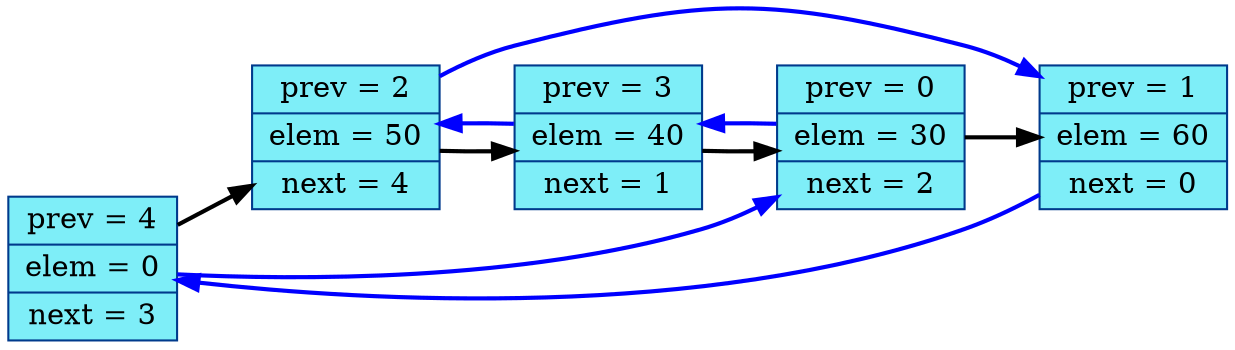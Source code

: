 digraph structs {
rankdir=LR;
node[color= "#003A8C",style="filled", fillcolor="#7EEEF8", fontsize=14];
edge[color="black", style="bold", fontsize=14];
el_0 [shape=record, label="prev = 4 | elem = 0 | next = 3"];
el_1 [shape=record, label="prev = 2 | elem = 50 | next = 4"];
el_2 [shape=record, label="prev = 3 | elem = 40 | next = 1"];
el_3 [shape=record, label="prev = 0 | elem = 30 | next = 2"];
el_4 [shape=record, label="prev = 1 | elem = 60 | next = 0"];
el_0->el_1->el_2->el_3->el_4;
edge[color="blue",fontsize=12];
el_0->el_3->el_2->el_1->el_4->el_0;}